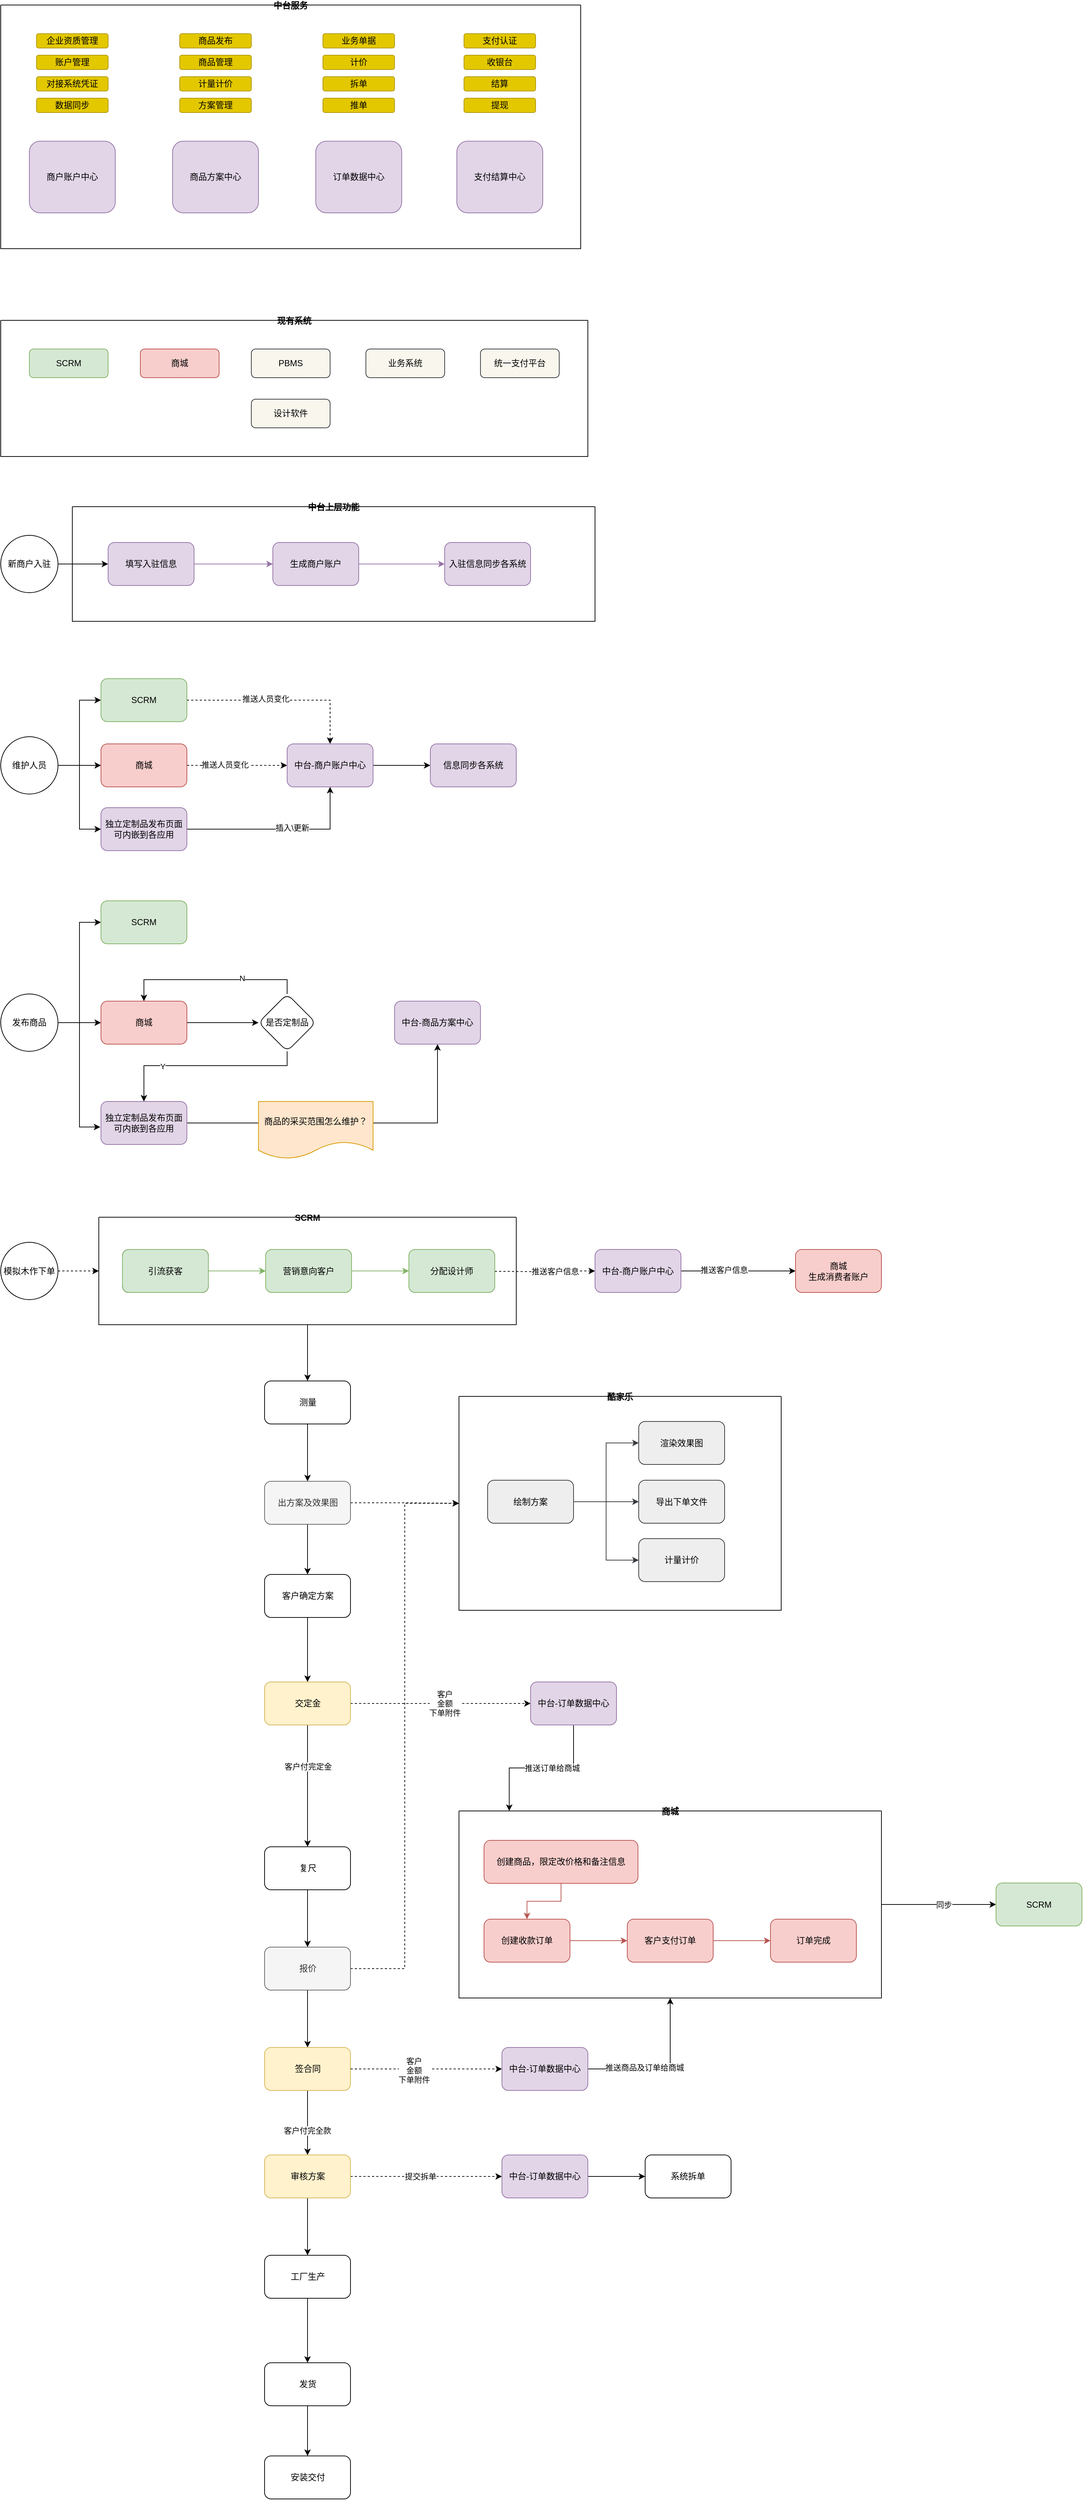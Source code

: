 <mxfile version="20.2.8" type="github">
  <diagram id="JSnakOGd0x6O5i21G1Du" name="第 1 页">
    <mxGraphModel dx="1249" dy="577" grid="1" gridSize="10" guides="1" tooltips="1" connect="1" arrows="1" fold="1" page="1" pageScale="1" pageWidth="827" pageHeight="1169" background="#ffffff" math="1" shadow="0">
      <root>
        <mxCell id="0" />
        <mxCell id="1" parent="0" />
        <mxCell id="b54lSuBmYj791jRQhkf2-89" value="SCRM" style="swimlane;startSize=0;rounded=1;" vertex="1" parent="1">
          <mxGeometry x="257" y="1811.5" width="583" height="150" as="geometry">
            <mxRectangle x="257" y="1811.5" width="80" height="30" as="alternateBounds" />
          </mxGeometry>
        </mxCell>
        <mxCell id="b54lSuBmYj791jRQhkf2-6" value="中台服务" style="swimlane;startSize=0;" vertex="1" parent="1">
          <mxGeometry x="120" y="120" width="810" height="340" as="geometry" />
        </mxCell>
        <mxCell id="b54lSuBmYj791jRQhkf2-7" value="商户账户中心" style="rounded=1;whiteSpace=wrap;html=1;fillColor=#e1d5e7;strokeColor=#9673a6;" vertex="1" parent="b54lSuBmYj791jRQhkf2-6">
          <mxGeometry x="40" y="190" width="120" height="100" as="geometry" />
        </mxCell>
        <mxCell id="b54lSuBmYj791jRQhkf2-8" value="商品方案中心" style="rounded=1;whiteSpace=wrap;html=1;fillColor=#e1d5e7;strokeColor=#9673a6;" vertex="1" parent="b54lSuBmYj791jRQhkf2-6">
          <mxGeometry x="240" y="190" width="120" height="100" as="geometry" />
        </mxCell>
        <mxCell id="b54lSuBmYj791jRQhkf2-10" value="订单数据中心" style="rounded=1;whiteSpace=wrap;html=1;fillColor=#e1d5e7;strokeColor=#9673a6;" vertex="1" parent="b54lSuBmYj791jRQhkf2-6">
          <mxGeometry x="440" y="190" width="120" height="100" as="geometry" />
        </mxCell>
        <mxCell id="b54lSuBmYj791jRQhkf2-11" value="支付结算中心" style="rounded=1;whiteSpace=wrap;html=1;fillColor=#e1d5e7;strokeColor=#9673a6;" vertex="1" parent="b54lSuBmYj791jRQhkf2-6">
          <mxGeometry x="637" y="190" width="120" height="100" as="geometry" />
        </mxCell>
        <mxCell id="b54lSuBmYj791jRQhkf2-15" value="企业资质管理" style="rounded=1;whiteSpace=wrap;html=1;fillColor=#e3c800;fontColor=#000000;strokeColor=#B09500;" vertex="1" parent="b54lSuBmYj791jRQhkf2-6">
          <mxGeometry x="50" y="40" width="100" height="20" as="geometry" />
        </mxCell>
        <mxCell id="b54lSuBmYj791jRQhkf2-28" value="账户管理" style="rounded=1;whiteSpace=wrap;html=1;fillColor=#e3c800;fontColor=#000000;strokeColor=#B09500;" vertex="1" parent="b54lSuBmYj791jRQhkf2-6">
          <mxGeometry x="50" y="70" width="100" height="20" as="geometry" />
        </mxCell>
        <mxCell id="b54lSuBmYj791jRQhkf2-29" value="对接系统凭证" style="rounded=1;whiteSpace=wrap;html=1;fillColor=#e3c800;fontColor=#000000;strokeColor=#B09500;" vertex="1" parent="b54lSuBmYj791jRQhkf2-6">
          <mxGeometry x="50" y="100" width="100" height="20" as="geometry" />
        </mxCell>
        <mxCell id="b54lSuBmYj791jRQhkf2-30" value="商品发布" style="rounded=1;whiteSpace=wrap;html=1;fillColor=#e3c800;fontColor=#000000;strokeColor=#B09500;" vertex="1" parent="b54lSuBmYj791jRQhkf2-6">
          <mxGeometry x="250" y="40" width="100" height="20" as="geometry" />
        </mxCell>
        <mxCell id="b54lSuBmYj791jRQhkf2-31" value="商品管理" style="rounded=1;whiteSpace=wrap;html=1;fillColor=#e3c800;fontColor=#000000;strokeColor=#B09500;" vertex="1" parent="b54lSuBmYj791jRQhkf2-6">
          <mxGeometry x="250" y="70" width="100" height="20" as="geometry" />
        </mxCell>
        <mxCell id="b54lSuBmYj791jRQhkf2-32" value="计量计价" style="rounded=1;whiteSpace=wrap;html=1;fillColor=#e3c800;fontColor=#000000;strokeColor=#B09500;" vertex="1" parent="b54lSuBmYj791jRQhkf2-6">
          <mxGeometry x="250" y="100" width="100" height="20" as="geometry" />
        </mxCell>
        <mxCell id="b54lSuBmYj791jRQhkf2-33" value="方案管理" style="rounded=1;whiteSpace=wrap;html=1;fillColor=#e3c800;fontColor=#000000;strokeColor=#B09500;" vertex="1" parent="b54lSuBmYj791jRQhkf2-6">
          <mxGeometry x="250" y="130" width="100" height="20" as="geometry" />
        </mxCell>
        <mxCell id="b54lSuBmYj791jRQhkf2-34" value="业务单据" style="rounded=1;whiteSpace=wrap;html=1;fillColor=#e3c800;fontColor=#000000;strokeColor=#B09500;" vertex="1" parent="b54lSuBmYj791jRQhkf2-6">
          <mxGeometry x="450" y="40" width="100" height="20" as="geometry" />
        </mxCell>
        <mxCell id="b54lSuBmYj791jRQhkf2-35" value="数据同步" style="rounded=1;whiteSpace=wrap;html=1;fillColor=#e3c800;fontColor=#000000;strokeColor=#B09500;" vertex="1" parent="b54lSuBmYj791jRQhkf2-6">
          <mxGeometry x="50" y="130" width="100" height="20" as="geometry" />
        </mxCell>
        <mxCell id="b54lSuBmYj791jRQhkf2-36" value="计价" style="rounded=1;whiteSpace=wrap;html=1;fillColor=#e3c800;fontColor=#000000;strokeColor=#B09500;" vertex="1" parent="b54lSuBmYj791jRQhkf2-6">
          <mxGeometry x="450" y="70" width="100" height="20" as="geometry" />
        </mxCell>
        <mxCell id="b54lSuBmYj791jRQhkf2-37" value="拆单" style="rounded=1;whiteSpace=wrap;html=1;fillColor=#e3c800;fontColor=#000000;strokeColor=#B09500;" vertex="1" parent="b54lSuBmYj791jRQhkf2-6">
          <mxGeometry x="450" y="100" width="100" height="20" as="geometry" />
        </mxCell>
        <mxCell id="b54lSuBmYj791jRQhkf2-38" value="推单" style="rounded=1;whiteSpace=wrap;html=1;fillColor=#e3c800;fontColor=#000000;strokeColor=#B09500;" vertex="1" parent="b54lSuBmYj791jRQhkf2-6">
          <mxGeometry x="450" y="130" width="100" height="20" as="geometry" />
        </mxCell>
        <mxCell id="b54lSuBmYj791jRQhkf2-39" value="支付认证" style="rounded=1;whiteSpace=wrap;html=1;fillColor=#e3c800;fontColor=#000000;strokeColor=#B09500;" vertex="1" parent="b54lSuBmYj791jRQhkf2-6">
          <mxGeometry x="647" y="40" width="100" height="20" as="geometry" />
        </mxCell>
        <mxCell id="b54lSuBmYj791jRQhkf2-40" value="收银台" style="rounded=1;whiteSpace=wrap;html=1;fillColor=#e3c800;fontColor=#000000;strokeColor=#B09500;" vertex="1" parent="b54lSuBmYj791jRQhkf2-6">
          <mxGeometry x="647" y="70" width="100" height="20" as="geometry" />
        </mxCell>
        <mxCell id="b54lSuBmYj791jRQhkf2-41" value="结算" style="rounded=1;whiteSpace=wrap;html=1;fillColor=#e3c800;fontColor=#000000;strokeColor=#B09500;" vertex="1" parent="b54lSuBmYj791jRQhkf2-6">
          <mxGeometry x="647" y="100" width="100" height="20" as="geometry" />
        </mxCell>
        <mxCell id="b54lSuBmYj791jRQhkf2-42" value="提现" style="rounded=1;whiteSpace=wrap;html=1;fillColor=#e3c800;fontColor=#000000;strokeColor=#B09500;" vertex="1" parent="b54lSuBmYj791jRQhkf2-6">
          <mxGeometry x="647" y="130" width="100" height="20" as="geometry" />
        </mxCell>
        <mxCell id="b54lSuBmYj791jRQhkf2-14" value="" style="edgeStyle=orthogonalEdgeStyle;rounded=0;orthogonalLoop=1;jettySize=auto;html=1;" edge="1" parent="1" source="b54lSuBmYj791jRQhkf2-12" target="b54lSuBmYj791jRQhkf2-13">
          <mxGeometry relative="1" as="geometry" />
        </mxCell>
        <mxCell id="b54lSuBmYj791jRQhkf2-12" value="新商户入驻" style="ellipse;whiteSpace=wrap;html=1;aspect=fixed;" vertex="1" parent="1">
          <mxGeometry x="120" y="860" width="80" height="80" as="geometry" />
        </mxCell>
        <mxCell id="b54lSuBmYj791jRQhkf2-20" value="现有系统" style="swimlane;startSize=0;rounded=1;" vertex="1" parent="1">
          <mxGeometry x="120" y="560" width="820" height="190" as="geometry">
            <mxRectangle x="120" y="560" width="90" height="30" as="alternateBounds" />
          </mxGeometry>
        </mxCell>
        <mxCell id="b54lSuBmYj791jRQhkf2-4" value="设计软件" style="rounded=1;whiteSpace=wrap;html=1;fillColor=#f9f7ed;strokeColor=#36393d;" vertex="1" parent="b54lSuBmYj791jRQhkf2-20">
          <mxGeometry x="350" y="110" width="110" height="40" as="geometry" />
        </mxCell>
        <mxCell id="b54lSuBmYj791jRQhkf2-5" value="PBMS" style="rounded=1;whiteSpace=wrap;html=1;fillColor=#f9f7ed;strokeColor=#36393d;" vertex="1" parent="b54lSuBmYj791jRQhkf2-20">
          <mxGeometry x="350" y="40" width="110" height="40" as="geometry" />
        </mxCell>
        <mxCell id="b54lSuBmYj791jRQhkf2-1" value="SCRM" style="rounded=1;whiteSpace=wrap;html=1;fillColor=#d5e8d4;strokeColor=#82b366;" vertex="1" parent="b54lSuBmYj791jRQhkf2-20">
          <mxGeometry x="40" y="40" width="110" height="40" as="geometry" />
        </mxCell>
        <mxCell id="b54lSuBmYj791jRQhkf2-2" value="商城" style="rounded=1;whiteSpace=wrap;html=1;fillColor=#f8cecc;strokeColor=#b85450;" vertex="1" parent="b54lSuBmYj791jRQhkf2-20">
          <mxGeometry x="195" y="40" width="110" height="40" as="geometry" />
        </mxCell>
        <mxCell id="b54lSuBmYj791jRQhkf2-3" value="业务系统" style="rounded=1;whiteSpace=wrap;html=1;fillColor=#f9f7ed;strokeColor=#36393d;" vertex="1" parent="b54lSuBmYj791jRQhkf2-20">
          <mxGeometry x="510" y="40" width="110" height="40" as="geometry" />
        </mxCell>
        <mxCell id="b54lSuBmYj791jRQhkf2-45" value="统一支付平台" style="rounded=1;whiteSpace=wrap;html=1;fillColor=#f9f7ed;strokeColor=#36393d;" vertex="1" parent="b54lSuBmYj791jRQhkf2-20">
          <mxGeometry x="670" y="40" width="110" height="40" as="geometry" />
        </mxCell>
        <mxCell id="b54lSuBmYj791jRQhkf2-102" style="edgeStyle=orthogonalEdgeStyle;rounded=0;orthogonalLoop=1;jettySize=auto;html=1;exitX=1;exitY=0.5;exitDx=0;exitDy=0;dashed=1;" edge="1" parent="1" source="b54lSuBmYj791jRQhkf2-44" target="b54lSuBmYj791jRQhkf2-89">
          <mxGeometry relative="1" as="geometry" />
        </mxCell>
        <mxCell id="b54lSuBmYj791jRQhkf2-44" value="模拟木作下单" style="ellipse;whiteSpace=wrap;html=1;aspect=fixed;rounded=1;" vertex="1" parent="1">
          <mxGeometry x="120" y="1846.5" width="80" height="80" as="geometry" />
        </mxCell>
        <mxCell id="b54lSuBmYj791jRQhkf2-46" value="中台上层功能" style="swimlane;startSize=0;rounded=1;" vertex="1" parent="1">
          <mxGeometry x="220" y="820" width="730" height="160" as="geometry">
            <mxRectangle x="220" y="820" width="110" height="30" as="alternateBounds" />
          </mxGeometry>
        </mxCell>
        <mxCell id="b54lSuBmYj791jRQhkf2-18" value="入驻信息同步各系统" style="whiteSpace=wrap;html=1;rounded=1;fillColor=#e1d5e7;strokeColor=#9673a6;" vertex="1" parent="b54lSuBmYj791jRQhkf2-46">
          <mxGeometry x="520" y="50" width="120" height="60" as="geometry" />
        </mxCell>
        <mxCell id="b54lSuBmYj791jRQhkf2-16" value="生成商户账户" style="whiteSpace=wrap;html=1;rounded=1;fillColor=#e1d5e7;strokeColor=#9673a6;" vertex="1" parent="b54lSuBmYj791jRQhkf2-46">
          <mxGeometry x="280" y="50" width="120" height="60" as="geometry" />
        </mxCell>
        <mxCell id="b54lSuBmYj791jRQhkf2-19" value="" style="edgeStyle=orthogonalEdgeStyle;rounded=0;orthogonalLoop=1;jettySize=auto;html=1;fillColor=#e1d5e7;strokeColor=#9673a6;" edge="1" parent="b54lSuBmYj791jRQhkf2-46" source="b54lSuBmYj791jRQhkf2-16" target="b54lSuBmYj791jRQhkf2-18">
          <mxGeometry relative="1" as="geometry" />
        </mxCell>
        <mxCell id="b54lSuBmYj791jRQhkf2-13" value="填写入驻信息" style="whiteSpace=wrap;html=1;rounded=1;fillColor=#e1d5e7;strokeColor=#9673a6;" vertex="1" parent="b54lSuBmYj791jRQhkf2-46">
          <mxGeometry x="50" y="50" width="120" height="60" as="geometry" />
        </mxCell>
        <mxCell id="b54lSuBmYj791jRQhkf2-17" value="" style="edgeStyle=orthogonalEdgeStyle;rounded=0;orthogonalLoop=1;jettySize=auto;html=1;fillColor=#e1d5e7;strokeColor=#9673a6;" edge="1" parent="b54lSuBmYj791jRQhkf2-46" source="b54lSuBmYj791jRQhkf2-13" target="b54lSuBmYj791jRQhkf2-16">
          <mxGeometry relative="1" as="geometry" />
        </mxCell>
        <mxCell id="b54lSuBmYj791jRQhkf2-50" value="" style="edgeStyle=orthogonalEdgeStyle;rounded=0;orthogonalLoop=1;jettySize=auto;html=1;fillColor=#d5e8d4;strokeColor=#82b366;" edge="1" parent="1" source="b54lSuBmYj791jRQhkf2-47" target="b54lSuBmYj791jRQhkf2-49">
          <mxGeometry relative="1" as="geometry" />
        </mxCell>
        <mxCell id="b54lSuBmYj791jRQhkf2-47" value="引流获客" style="whiteSpace=wrap;html=1;rounded=1;" vertex="1" parent="1">
          <mxGeometry x="290" y="1856.5" width="120" height="60" as="geometry" />
        </mxCell>
        <mxCell id="b54lSuBmYj791jRQhkf2-52" value="" style="edgeStyle=orthogonalEdgeStyle;rounded=0;orthogonalLoop=1;jettySize=auto;html=1;fillColor=#d5e8d4;strokeColor=#82b366;" edge="1" parent="1" source="b54lSuBmYj791jRQhkf2-49" target="b54lSuBmYj791jRQhkf2-51">
          <mxGeometry relative="1" as="geometry" />
        </mxCell>
        <mxCell id="b54lSuBmYj791jRQhkf2-49" value="营销意向客户" style="whiteSpace=wrap;html=1;rounded=1;fillColor=#d5e8d4;strokeColor=#82b366;" vertex="1" parent="1">
          <mxGeometry x="490" y="1856.5" width="120" height="60" as="geometry" />
        </mxCell>
        <mxCell id="b54lSuBmYj791jRQhkf2-70" value="" style="edgeStyle=orthogonalEdgeStyle;rounded=0;orthogonalLoop=1;jettySize=auto;html=1;exitX=0.5;exitY=1;exitDx=0;exitDy=0;" edge="1" parent="1" source="b54lSuBmYj791jRQhkf2-89" target="b54lSuBmYj791jRQhkf2-69">
          <mxGeometry relative="1" as="geometry" />
        </mxCell>
        <mxCell id="b54lSuBmYj791jRQhkf2-51" value="分配设计师" style="whiteSpace=wrap;html=1;rounded=1;fillColor=#d5e8d4;strokeColor=#82b366;" vertex="1" parent="1">
          <mxGeometry x="690" y="1856.5" width="120" height="60" as="geometry" />
        </mxCell>
        <mxCell id="b54lSuBmYj791jRQhkf2-55" value="" style="edgeStyle=orthogonalEdgeStyle;rounded=0;orthogonalLoop=1;jettySize=auto;html=1;entryX=0;entryY=0.5;entryDx=0;entryDy=0;" edge="1" parent="1" source="b54lSuBmYj791jRQhkf2-53" target="b54lSuBmYj791jRQhkf2-54">
          <mxGeometry relative="1" as="geometry" />
        </mxCell>
        <mxCell id="b54lSuBmYj791jRQhkf2-58" style="edgeStyle=orthogonalEdgeStyle;rounded=0;orthogonalLoop=1;jettySize=auto;html=1;exitX=1;exitY=0.5;exitDx=0;exitDy=0;" edge="1" parent="1" source="b54lSuBmYj791jRQhkf2-53" target="b54lSuBmYj791jRQhkf2-56">
          <mxGeometry relative="1" as="geometry" />
        </mxCell>
        <mxCell id="b54lSuBmYj791jRQhkf2-59" style="edgeStyle=orthogonalEdgeStyle;rounded=0;orthogonalLoop=1;jettySize=auto;html=1;entryX=0;entryY=0.5;entryDx=0;entryDy=0;" edge="1" parent="1" source="b54lSuBmYj791jRQhkf2-53" target="b54lSuBmYj791jRQhkf2-57">
          <mxGeometry relative="1" as="geometry" />
        </mxCell>
        <mxCell id="b54lSuBmYj791jRQhkf2-53" value="维护人员" style="ellipse;whiteSpace=wrap;html=1;aspect=fixed;" vertex="1" parent="1">
          <mxGeometry x="120" y="1141" width="80" height="80" as="geometry" />
        </mxCell>
        <mxCell id="b54lSuBmYj791jRQhkf2-62" style="edgeStyle=orthogonalEdgeStyle;rounded=0;orthogonalLoop=1;jettySize=auto;html=1;entryX=0.5;entryY=0;entryDx=0;entryDy=0;dashed=1;" edge="1" parent="1" source="b54lSuBmYj791jRQhkf2-54" target="b54lSuBmYj791jRQhkf2-60">
          <mxGeometry relative="1" as="geometry" />
        </mxCell>
        <mxCell id="b54lSuBmYj791jRQhkf2-63" value="推送人员变化" style="edgeLabel;html=1;align=center;verticalAlign=middle;resizable=0;points=[];" vertex="1" connectable="0" parent="b54lSuBmYj791jRQhkf2-62">
          <mxGeometry x="-0.162" y="2" relative="1" as="geometry">
            <mxPoint as="offset" />
          </mxGeometry>
        </mxCell>
        <mxCell id="b54lSuBmYj791jRQhkf2-54" value="SCRM" style="whiteSpace=wrap;html=1;rounded=1;fillColor=#d5e8d4;strokeColor=#82b366;" vertex="1" parent="1">
          <mxGeometry x="260" y="1060" width="120" height="60" as="geometry" />
        </mxCell>
        <mxCell id="b54lSuBmYj791jRQhkf2-61" value="" style="edgeStyle=orthogonalEdgeStyle;rounded=0;orthogonalLoop=1;jettySize=auto;html=1;dashed=1;" edge="1" parent="1" source="b54lSuBmYj791jRQhkf2-56" target="b54lSuBmYj791jRQhkf2-60">
          <mxGeometry relative="1" as="geometry" />
        </mxCell>
        <mxCell id="b54lSuBmYj791jRQhkf2-64" value="推送人员变化" style="edgeLabel;html=1;align=center;verticalAlign=middle;resizable=0;points=[];" vertex="1" connectable="0" parent="b54lSuBmYj791jRQhkf2-61">
          <mxGeometry x="-0.241" y="1" relative="1" as="geometry">
            <mxPoint as="offset" />
          </mxGeometry>
        </mxCell>
        <mxCell id="b54lSuBmYj791jRQhkf2-56" value="商城" style="whiteSpace=wrap;html=1;rounded=1;fillColor=#f8cecc;strokeColor=#b85450;" vertex="1" parent="1">
          <mxGeometry x="260" y="1151" width="120" height="60" as="geometry" />
        </mxCell>
        <mxCell id="b54lSuBmYj791jRQhkf2-65" style="edgeStyle=orthogonalEdgeStyle;rounded=0;orthogonalLoop=1;jettySize=auto;html=1;exitX=1;exitY=0.5;exitDx=0;exitDy=0;entryX=0.5;entryY=1;entryDx=0;entryDy=0;" edge="1" parent="1" source="b54lSuBmYj791jRQhkf2-57" target="b54lSuBmYj791jRQhkf2-60">
          <mxGeometry relative="1" as="geometry" />
        </mxCell>
        <mxCell id="b54lSuBmYj791jRQhkf2-66" value="插入\更新" style="edgeLabel;html=1;align=center;verticalAlign=middle;resizable=0;points=[];" vertex="1" connectable="0" parent="b54lSuBmYj791jRQhkf2-65">
          <mxGeometry x="0.131" y="2" relative="1" as="geometry">
            <mxPoint as="offset" />
          </mxGeometry>
        </mxCell>
        <mxCell id="b54lSuBmYj791jRQhkf2-57" value="独立定制品发布页面&lt;br&gt;可内嵌到各应用" style="whiteSpace=wrap;html=1;rounded=1;fillColor=#e1d5e7;strokeColor=#9673a6;" vertex="1" parent="1">
          <mxGeometry x="260" y="1240" width="120" height="60" as="geometry" />
        </mxCell>
        <mxCell id="b54lSuBmYj791jRQhkf2-68" value="" style="edgeStyle=orthogonalEdgeStyle;rounded=0;orthogonalLoop=1;jettySize=auto;html=1;" edge="1" parent="1" source="b54lSuBmYj791jRQhkf2-60" target="b54lSuBmYj791jRQhkf2-67">
          <mxGeometry relative="1" as="geometry" />
        </mxCell>
        <mxCell id="b54lSuBmYj791jRQhkf2-60" value="中台-商户账户中心" style="whiteSpace=wrap;html=1;rounded=1;fillColor=#e1d5e7;strokeColor=#9673a6;" vertex="1" parent="1">
          <mxGeometry x="520" y="1151" width="120" height="60" as="geometry" />
        </mxCell>
        <mxCell id="b54lSuBmYj791jRQhkf2-67" value="信息同步各系统" style="whiteSpace=wrap;html=1;rounded=1;fillColor=#e1d5e7;strokeColor=#9673a6;" vertex="1" parent="1">
          <mxGeometry x="720" y="1151" width="120" height="60" as="geometry" />
        </mxCell>
        <mxCell id="b54lSuBmYj791jRQhkf2-72" value="" style="edgeStyle=orthogonalEdgeStyle;rounded=0;orthogonalLoop=1;jettySize=auto;html=1;" edge="1" parent="1" source="b54lSuBmYj791jRQhkf2-69" target="b54lSuBmYj791jRQhkf2-71">
          <mxGeometry relative="1" as="geometry" />
        </mxCell>
        <mxCell id="b54lSuBmYj791jRQhkf2-69" value="测量" style="whiteSpace=wrap;html=1;rounded=1;" vertex="1" parent="1">
          <mxGeometry x="488.5" y="2040" width="120" height="60" as="geometry" />
        </mxCell>
        <mxCell id="b54lSuBmYj791jRQhkf2-106" style="edgeStyle=orthogonalEdgeStyle;rounded=0;orthogonalLoop=1;jettySize=auto;html=1;exitX=1;exitY=0.5;exitDx=0;exitDy=0;entryX=0;entryY=0.5;entryDx=0;entryDy=0;dashed=1;" edge="1" parent="1" source="b54lSuBmYj791jRQhkf2-71" target="b54lSuBmYj791jRQhkf2-105">
          <mxGeometry relative="1" as="geometry">
            <Array as="points" />
          </mxGeometry>
        </mxCell>
        <mxCell id="b54lSuBmYj791jRQhkf2-110" value="" style="edgeStyle=orthogonalEdgeStyle;rounded=0;orthogonalLoop=1;jettySize=auto;html=1;" edge="1" parent="1" source="b54lSuBmYj791jRQhkf2-71" target="b54lSuBmYj791jRQhkf2-109">
          <mxGeometry relative="1" as="geometry" />
        </mxCell>
        <mxCell id="b54lSuBmYj791jRQhkf2-71" value="出方案及效果图" style="whiteSpace=wrap;html=1;rounded=1;fillColor=#f5f5f5;strokeColor=#666666;fontColor=#333333;" vertex="1" parent="1">
          <mxGeometry x="488.5" y="2180" width="120" height="60" as="geometry" />
        </mxCell>
        <mxCell id="b54lSuBmYj791jRQhkf2-78" style="edgeStyle=orthogonalEdgeStyle;rounded=0;orthogonalLoop=1;jettySize=auto;html=1;exitX=1;exitY=0.5;exitDx=0;exitDy=0;entryX=0;entryY=0.5;entryDx=0;entryDy=0;" edge="1" parent="1" source="b54lSuBmYj791jRQhkf2-73" target="b54lSuBmYj791jRQhkf2-75">
          <mxGeometry relative="1" as="geometry" />
        </mxCell>
        <mxCell id="b54lSuBmYj791jRQhkf2-79" style="edgeStyle=orthogonalEdgeStyle;rounded=0;orthogonalLoop=1;jettySize=auto;html=1;exitX=1;exitY=0.5;exitDx=0;exitDy=0;entryX=-0.008;entryY=0.594;entryDx=0;entryDy=0;entryPerimeter=0;" edge="1" parent="1" source="b54lSuBmYj791jRQhkf2-73" target="b54lSuBmYj791jRQhkf2-76">
          <mxGeometry relative="1" as="geometry" />
        </mxCell>
        <mxCell id="b54lSuBmYj791jRQhkf2-80" style="edgeStyle=orthogonalEdgeStyle;rounded=0;orthogonalLoop=1;jettySize=auto;html=1;exitX=1;exitY=0.5;exitDx=0;exitDy=0;entryX=0;entryY=0.5;entryDx=0;entryDy=0;" edge="1" parent="1" source="b54lSuBmYj791jRQhkf2-73" target="b54lSuBmYj791jRQhkf2-74">
          <mxGeometry relative="1" as="geometry" />
        </mxCell>
        <mxCell id="b54lSuBmYj791jRQhkf2-73" value="发布商品" style="ellipse;whiteSpace=wrap;html=1;aspect=fixed;" vertex="1" parent="1">
          <mxGeometry x="120" y="1500" width="80" height="80" as="geometry" />
        </mxCell>
        <mxCell id="b54lSuBmYj791jRQhkf2-74" value="SCRM" style="whiteSpace=wrap;html=1;rounded=1;fillColor=#d5e8d4;strokeColor=#82b366;" vertex="1" parent="1">
          <mxGeometry x="260" y="1370" width="120" height="60" as="geometry" />
        </mxCell>
        <mxCell id="b54lSuBmYj791jRQhkf2-83" value="" style="edgeStyle=orthogonalEdgeStyle;rounded=0;orthogonalLoop=1;jettySize=auto;html=1;" edge="1" parent="1" source="b54lSuBmYj791jRQhkf2-75" target="b54lSuBmYj791jRQhkf2-82">
          <mxGeometry relative="1" as="geometry" />
        </mxCell>
        <mxCell id="b54lSuBmYj791jRQhkf2-75" value="商城" style="whiteSpace=wrap;html=1;rounded=1;fillColor=#f8cecc;strokeColor=#b85450;" vertex="1" parent="1">
          <mxGeometry x="260" y="1510" width="120" height="60" as="geometry" />
        </mxCell>
        <mxCell id="b54lSuBmYj791jRQhkf2-88" style="edgeStyle=orthogonalEdgeStyle;rounded=0;orthogonalLoop=1;jettySize=auto;html=1;exitX=1;exitY=0.5;exitDx=0;exitDy=0;entryX=0.5;entryY=1;entryDx=0;entryDy=0;" edge="1" parent="1" source="b54lSuBmYj791jRQhkf2-76" target="b54lSuBmYj791jRQhkf2-81">
          <mxGeometry relative="1" as="geometry" />
        </mxCell>
        <mxCell id="b54lSuBmYj791jRQhkf2-76" value="独立定制品发布页面&lt;br&gt;可内嵌到各应用" style="whiteSpace=wrap;html=1;rounded=1;fillColor=#e1d5e7;strokeColor=#9673a6;" vertex="1" parent="1">
          <mxGeometry x="260" y="1650" width="120" height="60" as="geometry" />
        </mxCell>
        <mxCell id="b54lSuBmYj791jRQhkf2-81" value="中台-商品方案中心" style="whiteSpace=wrap;html=1;rounded=1;fillColor=#e1d5e7;strokeColor=#9673a6;" vertex="1" parent="1">
          <mxGeometry x="670" y="1510" width="120" height="60" as="geometry" />
        </mxCell>
        <mxCell id="b54lSuBmYj791jRQhkf2-84" style="edgeStyle=orthogonalEdgeStyle;rounded=0;orthogonalLoop=1;jettySize=auto;html=1;exitX=0.5;exitY=1;exitDx=0;exitDy=0;entryX=0.5;entryY=0;entryDx=0;entryDy=0;" edge="1" parent="1" source="b54lSuBmYj791jRQhkf2-82" target="b54lSuBmYj791jRQhkf2-76">
          <mxGeometry relative="1" as="geometry">
            <mxPoint x="320" y="1640" as="targetPoint" />
            <Array as="points">
              <mxPoint x="520" y="1600" />
              <mxPoint x="320" y="1600" />
            </Array>
          </mxGeometry>
        </mxCell>
        <mxCell id="b54lSuBmYj791jRQhkf2-85" value="Y" style="edgeLabel;html=1;align=center;verticalAlign=middle;resizable=0;points=[];" vertex="1" connectable="0" parent="b54lSuBmYj791jRQhkf2-84">
          <mxGeometry x="0.437" y="1" relative="1" as="geometry">
            <mxPoint as="offset" />
          </mxGeometry>
        </mxCell>
        <mxCell id="b54lSuBmYj791jRQhkf2-86" style="edgeStyle=orthogonalEdgeStyle;rounded=0;orthogonalLoop=1;jettySize=auto;html=1;exitX=0.5;exitY=0;exitDx=0;exitDy=0;entryX=0.5;entryY=0;entryDx=0;entryDy=0;" edge="1" parent="1" source="b54lSuBmYj791jRQhkf2-82" target="b54lSuBmYj791jRQhkf2-75">
          <mxGeometry relative="1" as="geometry" />
        </mxCell>
        <mxCell id="b54lSuBmYj791jRQhkf2-87" value="N" style="edgeLabel;html=1;align=center;verticalAlign=middle;resizable=0;points=[];" vertex="1" connectable="0" parent="b54lSuBmYj791jRQhkf2-86">
          <mxGeometry x="-0.335" y="-2" relative="1" as="geometry">
            <mxPoint as="offset" />
          </mxGeometry>
        </mxCell>
        <mxCell id="b54lSuBmYj791jRQhkf2-82" value="是否定制品" style="rhombus;whiteSpace=wrap;html=1;rounded=1;" vertex="1" parent="1">
          <mxGeometry x="480" y="1500" width="80" height="80" as="geometry" />
        </mxCell>
        <mxCell id="b54lSuBmYj791jRQhkf2-90" value="" style="edgeStyle=orthogonalEdgeStyle;rounded=0;orthogonalLoop=1;jettySize=auto;html=1;dashed=1;" edge="1" parent="1" target="b54lSuBmYj791jRQhkf2-92">
          <mxGeometry relative="1" as="geometry">
            <mxPoint x="810" y="1887" as="sourcePoint" />
          </mxGeometry>
        </mxCell>
        <mxCell id="b54lSuBmYj791jRQhkf2-91" value="推送客户信息" style="edgeLabel;html=1;align=center;verticalAlign=middle;resizable=0;points=[];" vertex="1" connectable="0" parent="b54lSuBmYj791jRQhkf2-90">
          <mxGeometry x="-0.241" y="1" relative="1" as="geometry">
            <mxPoint x="30" as="offset" />
          </mxGeometry>
        </mxCell>
        <mxCell id="b54lSuBmYj791jRQhkf2-201" style="edgeStyle=orthogonalEdgeStyle;rounded=0;orthogonalLoop=1;jettySize=auto;html=1;exitX=1;exitY=0.5;exitDx=0;exitDy=0;entryX=0;entryY=0.5;entryDx=0;entryDy=0;labelBackgroundColor=none;" edge="1" parent="1" source="b54lSuBmYj791jRQhkf2-92" target="b54lSuBmYj791jRQhkf2-200">
          <mxGeometry relative="1" as="geometry" />
        </mxCell>
        <mxCell id="b54lSuBmYj791jRQhkf2-202" value="推送客户信息" style="edgeLabel;html=1;align=center;verticalAlign=middle;resizable=0;points=[];" vertex="1" connectable="0" parent="b54lSuBmYj791jRQhkf2-201">
          <mxGeometry x="-0.254" y="2" relative="1" as="geometry">
            <mxPoint as="offset" />
          </mxGeometry>
        </mxCell>
        <mxCell id="b54lSuBmYj791jRQhkf2-92" value="中台-商户账户中心" style="whiteSpace=wrap;html=1;rounded=1;fillColor=#e1d5e7;strokeColor=#9673a6;" vertex="1" parent="1">
          <mxGeometry x="950" y="1856.5" width="120" height="60" as="geometry" />
        </mxCell>
        <mxCell id="b54lSuBmYj791jRQhkf2-94" value="商品的采买范围怎么维护？" style="shape=document;whiteSpace=wrap;html=1;boundedLbl=1;rounded=1;fillColor=#ffe6cc;strokeColor=#d79b00;sketch=0;shadow=0;" vertex="1" parent="1">
          <mxGeometry x="480" y="1650" width="160" height="80" as="geometry" />
        </mxCell>
        <mxCell id="b54lSuBmYj791jRQhkf2-105" value="酷家乐" style="swimlane;startSize=0;rounded=1;shadow=0;sketch=0;" vertex="1" parent="1">
          <mxGeometry x="760" y="2061.5" width="450" height="298.5" as="geometry">
            <mxRectangle x="760" y="2061.5" width="80" height="30" as="alternateBounds" />
          </mxGeometry>
        </mxCell>
        <mxCell id="b54lSuBmYj791jRQhkf2-103" value="渲染效果图" style="whiteSpace=wrap;html=1;rounded=1;fillColor=#eeeeee;strokeColor=#36393d;" vertex="1" parent="b54lSuBmYj791jRQhkf2-105">
          <mxGeometry x="251" y="35" width="120" height="60" as="geometry" />
        </mxCell>
        <mxCell id="b54lSuBmYj791jRQhkf2-107" value="导出下单文件" style="whiteSpace=wrap;html=1;rounded=1;fillColor=#eeeeee;strokeColor=#36393d;" vertex="1" parent="b54lSuBmYj791jRQhkf2-105">
          <mxGeometry x="251" y="117" width="120" height="60" as="geometry" />
        </mxCell>
        <mxCell id="b54lSuBmYj791jRQhkf2-111" value="计量计价" style="whiteSpace=wrap;html=1;rounded=1;fillColor=#eeeeee;strokeColor=#36393d;" vertex="1" parent="b54lSuBmYj791jRQhkf2-105">
          <mxGeometry x="251" y="198.5" width="120" height="60" as="geometry" />
        </mxCell>
        <mxCell id="b54lSuBmYj791jRQhkf2-113" style="edgeStyle=orthogonalEdgeStyle;rounded=0;orthogonalLoop=1;jettySize=auto;html=1;exitX=1;exitY=0.5;exitDx=0;exitDy=0;entryX=0;entryY=0.5;entryDx=0;entryDy=0;fillColor=#eeeeee;strokeColor=#36393d;" edge="1" parent="b54lSuBmYj791jRQhkf2-105" source="b54lSuBmYj791jRQhkf2-99" target="b54lSuBmYj791jRQhkf2-103">
          <mxGeometry relative="1" as="geometry" />
        </mxCell>
        <mxCell id="b54lSuBmYj791jRQhkf2-114" style="edgeStyle=orthogonalEdgeStyle;rounded=0;orthogonalLoop=1;jettySize=auto;html=1;exitX=1;exitY=0.5;exitDx=0;exitDy=0;fillColor=#eeeeee;strokeColor=#36393d;" edge="1" parent="b54lSuBmYj791jRQhkf2-105" source="b54lSuBmYj791jRQhkf2-99" target="b54lSuBmYj791jRQhkf2-107">
          <mxGeometry relative="1" as="geometry" />
        </mxCell>
        <mxCell id="b54lSuBmYj791jRQhkf2-115" style="edgeStyle=orthogonalEdgeStyle;rounded=0;orthogonalLoop=1;jettySize=auto;html=1;exitX=1;exitY=0.5;exitDx=0;exitDy=0;entryX=0;entryY=0.5;entryDx=0;entryDy=0;fillColor=#eeeeee;strokeColor=#36393d;" edge="1" parent="b54lSuBmYj791jRQhkf2-105" source="b54lSuBmYj791jRQhkf2-99" target="b54lSuBmYj791jRQhkf2-111">
          <mxGeometry relative="1" as="geometry" />
        </mxCell>
        <mxCell id="b54lSuBmYj791jRQhkf2-99" value="绘制方案" style="whiteSpace=wrap;html=1;rounded=1;fillColor=#eeeeee;strokeColor=#36393d;" vertex="1" parent="b54lSuBmYj791jRQhkf2-105">
          <mxGeometry x="40" y="117" width="120" height="60" as="geometry" />
        </mxCell>
        <mxCell id="b54lSuBmYj791jRQhkf2-118" style="edgeStyle=orthogonalEdgeStyle;rounded=0;orthogonalLoop=1;jettySize=auto;html=1;exitX=1;exitY=0.5;exitDx=0;exitDy=0;dashed=1;" edge="1" parent="1" source="b54lSuBmYj791jRQhkf2-130" target="b54lSuBmYj791jRQhkf2-117">
          <mxGeometry relative="1" as="geometry" />
        </mxCell>
        <mxCell id="b54lSuBmYj791jRQhkf2-119" value="客户&lt;br&gt;金额&lt;br&gt;下单附件" style="edgeLabel;html=1;align=center;verticalAlign=middle;resizable=0;points=[];" vertex="1" connectable="0" parent="b54lSuBmYj791jRQhkf2-118">
          <mxGeometry x="-0.17" y="-2" relative="1" as="geometry">
            <mxPoint x="27" y="-2" as="offset" />
          </mxGeometry>
        </mxCell>
        <mxCell id="b54lSuBmYj791jRQhkf2-131" value="" style="edgeStyle=orthogonalEdgeStyle;rounded=0;orthogonalLoop=1;jettySize=auto;html=1;" edge="1" parent="1" source="b54lSuBmYj791jRQhkf2-109" target="b54lSuBmYj791jRQhkf2-130">
          <mxGeometry relative="1" as="geometry" />
        </mxCell>
        <mxCell id="b54lSuBmYj791jRQhkf2-109" value="客户确定方案" style="whiteSpace=wrap;html=1;rounded=1;" vertex="1" parent="1">
          <mxGeometry x="488.5" y="2310" width="120" height="60" as="geometry" />
        </mxCell>
        <mxCell id="b54lSuBmYj791jRQhkf2-184" style="edgeStyle=orthogonalEdgeStyle;rounded=0;orthogonalLoop=1;jettySize=auto;html=1;exitX=0.5;exitY=1;exitDx=0;exitDy=0;entryX=0.119;entryY=0;entryDx=0;entryDy=0;entryPerimeter=0;labelBackgroundColor=none;" edge="1" parent="1" source="b54lSuBmYj791jRQhkf2-117" target="b54lSuBmYj791jRQhkf2-148">
          <mxGeometry relative="1" as="geometry" />
        </mxCell>
        <mxCell id="b54lSuBmYj791jRQhkf2-185" value="推送订单给商城" style="edgeLabel;html=1;align=center;verticalAlign=middle;resizable=0;points=[];" vertex="1" connectable="0" parent="b54lSuBmYj791jRQhkf2-184">
          <mxGeometry x="-0.143" relative="1" as="geometry">
            <mxPoint as="offset" />
          </mxGeometry>
        </mxCell>
        <mxCell id="b54lSuBmYj791jRQhkf2-117" value="中台-订单数据中心" style="whiteSpace=wrap;html=1;rounded=1;fillColor=#e1d5e7;strokeColor=#9673a6;" vertex="1" parent="1">
          <mxGeometry x="860" y="2460" width="120" height="60" as="geometry" />
        </mxCell>
        <mxCell id="b54lSuBmYj791jRQhkf2-133" value="" style="edgeStyle=orthogonalEdgeStyle;rounded=0;orthogonalLoop=1;jettySize=auto;html=1;" edge="1" parent="1" source="b54lSuBmYj791jRQhkf2-130" target="b54lSuBmYj791jRQhkf2-132">
          <mxGeometry relative="1" as="geometry" />
        </mxCell>
        <mxCell id="b54lSuBmYj791jRQhkf2-166" value="客户付完定金" style="edgeLabel;html=1;align=center;verticalAlign=middle;resizable=0;points=[];" vertex="1" connectable="0" parent="b54lSuBmYj791jRQhkf2-133">
          <mxGeometry x="-0.316" relative="1" as="geometry">
            <mxPoint as="offset" />
          </mxGeometry>
        </mxCell>
        <mxCell id="b54lSuBmYj791jRQhkf2-130" value="交定金" style="whiteSpace=wrap;html=1;rounded=1;fillColor=#fff2cc;strokeColor=#d6b656;" vertex="1" parent="1">
          <mxGeometry x="488.5" y="2460" width="120" height="60" as="geometry" />
        </mxCell>
        <mxCell id="b54lSuBmYj791jRQhkf2-135" value="" style="edgeStyle=orthogonalEdgeStyle;rounded=0;orthogonalLoop=1;jettySize=auto;html=1;" edge="1" parent="1" source="b54lSuBmYj791jRQhkf2-132" target="b54lSuBmYj791jRQhkf2-134">
          <mxGeometry relative="1" as="geometry" />
        </mxCell>
        <mxCell id="b54lSuBmYj791jRQhkf2-132" value="复尺" style="whiteSpace=wrap;html=1;rounded=1;" vertex="1" parent="1">
          <mxGeometry x="488.5" y="2690" width="120" height="60" as="geometry" />
        </mxCell>
        <mxCell id="b54lSuBmYj791jRQhkf2-137" value="" style="edgeStyle=orthogonalEdgeStyle;rounded=0;orthogonalLoop=1;jettySize=auto;html=1;" edge="1" parent="1" source="b54lSuBmYj791jRQhkf2-134" target="b54lSuBmYj791jRQhkf2-136">
          <mxGeometry relative="1" as="geometry" />
        </mxCell>
        <mxCell id="b54lSuBmYj791jRQhkf2-138" style="edgeStyle=orthogonalEdgeStyle;rounded=0;orthogonalLoop=1;jettySize=auto;html=1;exitX=1;exitY=0.5;exitDx=0;exitDy=0;entryX=0;entryY=0.5;entryDx=0;entryDy=0;dashed=1;" edge="1" parent="1" source="b54lSuBmYj791jRQhkf2-134" target="b54lSuBmYj791jRQhkf2-105">
          <mxGeometry relative="1" as="geometry" />
        </mxCell>
        <mxCell id="b54lSuBmYj791jRQhkf2-134" value="报价" style="whiteSpace=wrap;html=1;rounded=1;fillColor=#f5f5f5;strokeColor=#666666;fontColor=#333333;" vertex="1" parent="1">
          <mxGeometry x="488.5" y="2830" width="120" height="60" as="geometry" />
        </mxCell>
        <mxCell id="b54lSuBmYj791jRQhkf2-164" value="" style="edgeStyle=orthogonalEdgeStyle;rounded=0;orthogonalLoop=1;jettySize=auto;html=1;labelBackgroundColor=none;" edge="1" parent="1" source="b54lSuBmYj791jRQhkf2-136" target="b54lSuBmYj791jRQhkf2-163">
          <mxGeometry relative="1" as="geometry" />
        </mxCell>
        <mxCell id="b54lSuBmYj791jRQhkf2-165" value="客户付完全款" style="edgeLabel;html=1;align=center;verticalAlign=middle;resizable=0;points=[];" vertex="1" connectable="0" parent="b54lSuBmYj791jRQhkf2-164">
          <mxGeometry x="0.231" y="-1" relative="1" as="geometry">
            <mxPoint as="offset" />
          </mxGeometry>
        </mxCell>
        <mxCell id="b54lSuBmYj791jRQhkf2-136" value="签合同" style="whiteSpace=wrap;html=1;rounded=1;fillColor=#fff2cc;strokeColor=#d6b656;" vertex="1" parent="1">
          <mxGeometry x="488.5" y="2970" width="120" height="60" as="geometry" />
        </mxCell>
        <mxCell id="b54lSuBmYj791jRQhkf2-139" style="edgeStyle=orthogonalEdgeStyle;rounded=0;orthogonalLoop=1;jettySize=auto;html=1;exitX=1;exitY=0.5;exitDx=0;exitDy=0;dashed=1;" edge="1" parent="1" target="b54lSuBmYj791jRQhkf2-141" source="b54lSuBmYj791jRQhkf2-136">
          <mxGeometry relative="1" as="geometry">
            <mxPoint x="643.5" y="3000.03" as="sourcePoint" />
          </mxGeometry>
        </mxCell>
        <mxCell id="b54lSuBmYj791jRQhkf2-140" value="客户&lt;br&gt;金额&lt;br&gt;下单附件" style="edgeLabel;html=1;align=center;verticalAlign=middle;resizable=0;points=[];" vertex="1" connectable="0" parent="b54lSuBmYj791jRQhkf2-139">
          <mxGeometry x="-0.17" y="-2" relative="1" as="geometry">
            <mxPoint as="offset" />
          </mxGeometry>
        </mxCell>
        <mxCell id="b54lSuBmYj791jRQhkf2-153" style="edgeStyle=orthogonalEdgeStyle;rounded=0;orthogonalLoop=1;jettySize=auto;html=1;exitX=1;exitY=0.5;exitDx=0;exitDy=0;entryX=0.5;entryY=1;entryDx=0;entryDy=0;labelBackgroundColor=none;" edge="1" parent="1" source="b54lSuBmYj791jRQhkf2-141" target="b54lSuBmYj791jRQhkf2-148">
          <mxGeometry relative="1" as="geometry" />
        </mxCell>
        <mxCell id="b54lSuBmYj791jRQhkf2-154" value="推送商品及订单给商城" style="edgeLabel;html=1;align=center;verticalAlign=middle;resizable=0;points=[];" vertex="1" connectable="0" parent="b54lSuBmYj791jRQhkf2-153">
          <mxGeometry x="-0.267" y="2" relative="1" as="geometry">
            <mxPoint as="offset" />
          </mxGeometry>
        </mxCell>
        <mxCell id="b54lSuBmYj791jRQhkf2-141" value="中台-订单数据中心" style="whiteSpace=wrap;html=1;rounded=1;fillColor=#e1d5e7;strokeColor=#9673a6;" vertex="1" parent="1">
          <mxGeometry x="820" y="2970.0" width="120" height="60" as="geometry" />
        </mxCell>
        <mxCell id="b54lSuBmYj791jRQhkf2-175" style="edgeStyle=orthogonalEdgeStyle;rounded=0;orthogonalLoop=1;jettySize=auto;html=1;exitX=1;exitY=0.5;exitDx=0;exitDy=0;entryX=0;entryY=0.5;entryDx=0;entryDy=0;labelBackgroundColor=none;" edge="1" parent="1" source="b54lSuBmYj791jRQhkf2-148" target="b54lSuBmYj791jRQhkf2-173">
          <mxGeometry relative="1" as="geometry" />
        </mxCell>
        <mxCell id="b54lSuBmYj791jRQhkf2-179" value="同步" style="edgeLabel;html=1;align=center;verticalAlign=middle;resizable=0;points=[];" vertex="1" connectable="0" parent="b54lSuBmYj791jRQhkf2-175">
          <mxGeometry x="0.418" y="-2" relative="1" as="geometry">
            <mxPoint x="-27" y="-2" as="offset" />
          </mxGeometry>
        </mxCell>
        <mxCell id="b54lSuBmYj791jRQhkf2-148" value="商城" style="swimlane;startSize=0;rounded=1;shadow=0;sketch=0;" vertex="1" parent="1">
          <mxGeometry x="760" y="2640" width="590" height="261.03" as="geometry">
            <mxRectangle x="810" y="3138.97" width="60" height="30" as="alternateBounds" />
          </mxGeometry>
        </mxCell>
        <mxCell id="b54lSuBmYj791jRQhkf2-144" value="创建收款订单" style="whiteSpace=wrap;html=1;rounded=1;fillColor=#f8cecc;strokeColor=#b85450;" vertex="1" parent="b54lSuBmYj791jRQhkf2-148">
          <mxGeometry x="35" y="151.03" width="120" height="60" as="geometry" />
        </mxCell>
        <mxCell id="b54lSuBmYj791jRQhkf2-146" value="客户支付订单" style="whiteSpace=wrap;html=1;rounded=1;fillColor=#f8cecc;strokeColor=#b85450;" vertex="1" parent="b54lSuBmYj791jRQhkf2-148">
          <mxGeometry x="235" y="151.03" width="120" height="60" as="geometry" />
        </mxCell>
        <mxCell id="b54lSuBmYj791jRQhkf2-143" value="" style="edgeStyle=orthogonalEdgeStyle;rounded=0;orthogonalLoop=1;jettySize=auto;html=1;fillColor=#f8cecc;strokeColor=#b85450;" edge="1" parent="b54lSuBmYj791jRQhkf2-148" source="b54lSuBmYj791jRQhkf2-144" target="b54lSuBmYj791jRQhkf2-146">
          <mxGeometry relative="1" as="geometry" />
        </mxCell>
        <mxCell id="b54lSuBmYj791jRQhkf2-147" value="订单完成" style="whiteSpace=wrap;html=1;rounded=1;fillColor=#f8cecc;strokeColor=#b85450;" vertex="1" parent="b54lSuBmYj791jRQhkf2-148">
          <mxGeometry x="435" y="151.03" width="120" height="60" as="geometry" />
        </mxCell>
        <mxCell id="b54lSuBmYj791jRQhkf2-145" value="" style="edgeStyle=orthogonalEdgeStyle;rounded=0;orthogonalLoop=1;jettySize=auto;html=1;fillColor=#f8cecc;strokeColor=#b85450;" edge="1" parent="b54lSuBmYj791jRQhkf2-148" source="b54lSuBmYj791jRQhkf2-146" target="b54lSuBmYj791jRQhkf2-147">
          <mxGeometry relative="1" as="geometry" />
        </mxCell>
        <mxCell id="b54lSuBmYj791jRQhkf2-162" style="edgeStyle=orthogonalEdgeStyle;rounded=0;orthogonalLoop=1;jettySize=auto;html=1;exitX=0.5;exitY=1;exitDx=0;exitDy=0;labelBackgroundColor=none;fillColor=#f8cecc;strokeColor=#b85450;" edge="1" parent="b54lSuBmYj791jRQhkf2-148" source="b54lSuBmYj791jRQhkf2-161" target="b54lSuBmYj791jRQhkf2-144">
          <mxGeometry relative="1" as="geometry" />
        </mxCell>
        <mxCell id="b54lSuBmYj791jRQhkf2-161" value="创建商品，限定改价格和备注信息" style="whiteSpace=wrap;html=1;rounded=1;fillColor=#f8cecc;strokeColor=#b85450;" vertex="1" parent="b54lSuBmYj791jRQhkf2-148">
          <mxGeometry x="35" y="41.03" width="215" height="60" as="geometry" />
        </mxCell>
        <mxCell id="b54lSuBmYj791jRQhkf2-168" value="" style="edgeStyle=orthogonalEdgeStyle;rounded=0;orthogonalLoop=1;jettySize=auto;html=1;labelBackgroundColor=none;" edge="1" parent="1" source="b54lSuBmYj791jRQhkf2-163" target="b54lSuBmYj791jRQhkf2-167">
          <mxGeometry relative="1" as="geometry" />
        </mxCell>
        <mxCell id="b54lSuBmYj791jRQhkf2-188" style="edgeStyle=orthogonalEdgeStyle;rounded=0;orthogonalLoop=1;jettySize=auto;html=1;labelBackgroundColor=none;dashed=1;" edge="1" parent="1" source="b54lSuBmYj791jRQhkf2-163" target="b54lSuBmYj791jRQhkf2-187">
          <mxGeometry relative="1" as="geometry" />
        </mxCell>
        <mxCell id="b54lSuBmYj791jRQhkf2-189" value="提交拆单" style="edgeLabel;html=1;align=center;verticalAlign=middle;resizable=0;points=[];" vertex="1" connectable="0" parent="b54lSuBmYj791jRQhkf2-188">
          <mxGeometry x="-0.079" relative="1" as="geometry">
            <mxPoint as="offset" />
          </mxGeometry>
        </mxCell>
        <mxCell id="b54lSuBmYj791jRQhkf2-163" value="审核方案" style="whiteSpace=wrap;html=1;rounded=1;fillColor=#fff2cc;strokeColor=#d6b656;" vertex="1" parent="1">
          <mxGeometry x="488.5" y="3120" width="120" height="60" as="geometry" />
        </mxCell>
        <mxCell id="b54lSuBmYj791jRQhkf2-170" value="" style="edgeStyle=orthogonalEdgeStyle;rounded=0;orthogonalLoop=1;jettySize=auto;html=1;labelBackgroundColor=none;" edge="1" parent="1" source="b54lSuBmYj791jRQhkf2-167" target="b54lSuBmYj791jRQhkf2-169">
          <mxGeometry relative="1" as="geometry" />
        </mxCell>
        <mxCell id="b54lSuBmYj791jRQhkf2-167" value="工厂生产" style="whiteSpace=wrap;html=1;rounded=1;" vertex="1" parent="1">
          <mxGeometry x="488.5" y="3260" width="120" height="60" as="geometry" />
        </mxCell>
        <mxCell id="b54lSuBmYj791jRQhkf2-172" value="" style="edgeStyle=orthogonalEdgeStyle;rounded=0;orthogonalLoop=1;jettySize=auto;html=1;labelBackgroundColor=none;" edge="1" parent="1" source="b54lSuBmYj791jRQhkf2-169" target="b54lSuBmYj791jRQhkf2-171">
          <mxGeometry relative="1" as="geometry" />
        </mxCell>
        <mxCell id="b54lSuBmYj791jRQhkf2-169" value="发货" style="whiteSpace=wrap;html=1;rounded=1;" vertex="1" parent="1">
          <mxGeometry x="488.5" y="3410" width="120" height="60" as="geometry" />
        </mxCell>
        <mxCell id="b54lSuBmYj791jRQhkf2-171" value="安装交付" style="whiteSpace=wrap;html=1;rounded=1;" vertex="1" parent="1">
          <mxGeometry x="488.5" y="3540" width="120" height="60" as="geometry" />
        </mxCell>
        <mxCell id="b54lSuBmYj791jRQhkf2-173" value="SCRM" style="whiteSpace=wrap;html=1;rounded=1;fillColor=#d5e8d4;strokeColor=#82b366;" vertex="1" parent="1">
          <mxGeometry x="1510" y="2740.52" width="120" height="60" as="geometry" />
        </mxCell>
        <mxCell id="b54lSuBmYj791jRQhkf2-180" value="营销意向客户" style="whiteSpace=wrap;html=1;rounded=1;fillColor=#d5e8d4;strokeColor=#82b366;" vertex="1" parent="1">
          <mxGeometry x="490" y="1856.5" width="120" height="60" as="geometry" />
        </mxCell>
        <mxCell id="b54lSuBmYj791jRQhkf2-181" value="引流获客" style="whiteSpace=wrap;html=1;rounded=1;fillColor=#d5e8d4;strokeColor=#82b366;" vertex="1" parent="1">
          <mxGeometry x="290" y="1856.5" width="120" height="60" as="geometry" />
        </mxCell>
        <mxCell id="b54lSuBmYj791jRQhkf2-182" value="" style="edgeStyle=orthogonalEdgeStyle;rounded=0;orthogonalLoop=1;jettySize=auto;html=1;fillColor=#d5e8d4;strokeColor=#82b366;" edge="1" source="b54lSuBmYj791jRQhkf2-181" target="b54lSuBmYj791jRQhkf2-180" parent="1">
          <mxGeometry relative="1" as="geometry" />
        </mxCell>
        <mxCell id="b54lSuBmYj791jRQhkf2-183" value="分配设计师" style="whiteSpace=wrap;html=1;rounded=1;fillColor=#d5e8d4;strokeColor=#82b366;" vertex="1" parent="1">
          <mxGeometry x="690" y="1856.5" width="120" height="60" as="geometry" />
        </mxCell>
        <mxCell id="b54lSuBmYj791jRQhkf2-191" value="" style="edgeStyle=orthogonalEdgeStyle;rounded=0;orthogonalLoop=1;jettySize=auto;html=1;labelBackgroundColor=none;" edge="1" parent="1" source="b54lSuBmYj791jRQhkf2-187" target="b54lSuBmYj791jRQhkf2-190">
          <mxGeometry relative="1" as="geometry" />
        </mxCell>
        <mxCell id="b54lSuBmYj791jRQhkf2-187" value="中台-订单数据中心" style="whiteSpace=wrap;html=1;rounded=1;fillColor=#e1d5e7;strokeColor=#9673a6;" vertex="1" parent="1">
          <mxGeometry x="820" y="3120" width="120" height="60" as="geometry" />
        </mxCell>
        <mxCell id="b54lSuBmYj791jRQhkf2-190" value="系统拆单" style="whiteSpace=wrap;html=1;rounded=1;" vertex="1" parent="1">
          <mxGeometry x="1020" y="3120" width="120" height="60" as="geometry" />
        </mxCell>
        <mxCell id="b54lSuBmYj791jRQhkf2-200" value="商城&lt;br&gt;生成消费者账户" style="whiteSpace=wrap;html=1;rounded=1;fillColor=#f8cecc;strokeColor=#b85450;" vertex="1" parent="1">
          <mxGeometry x="1230" y="1856.5" width="120" height="60" as="geometry" />
        </mxCell>
      </root>
    </mxGraphModel>
  </diagram>
</mxfile>
